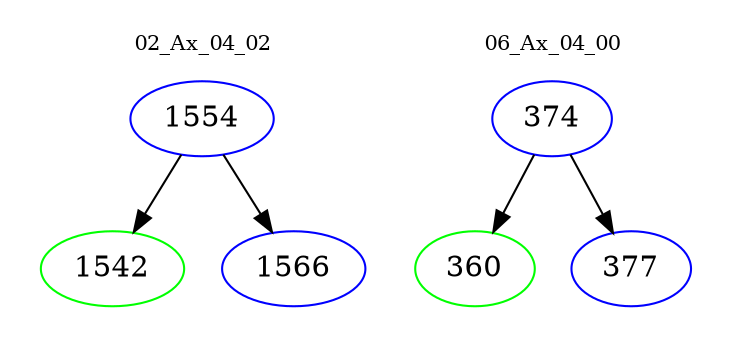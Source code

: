 digraph{
subgraph cluster_0 {
color = white
label = "02_Ax_04_02";
fontsize=10;
T0_1554 [label="1554", color="blue"]
T0_1554 -> T0_1542 [color="black"]
T0_1542 [label="1542", color="green"]
T0_1554 -> T0_1566 [color="black"]
T0_1566 [label="1566", color="blue"]
}
subgraph cluster_1 {
color = white
label = "06_Ax_04_00";
fontsize=10;
T1_374 [label="374", color="blue"]
T1_374 -> T1_360 [color="black"]
T1_360 [label="360", color="green"]
T1_374 -> T1_377 [color="black"]
T1_377 [label="377", color="blue"]
}
}
